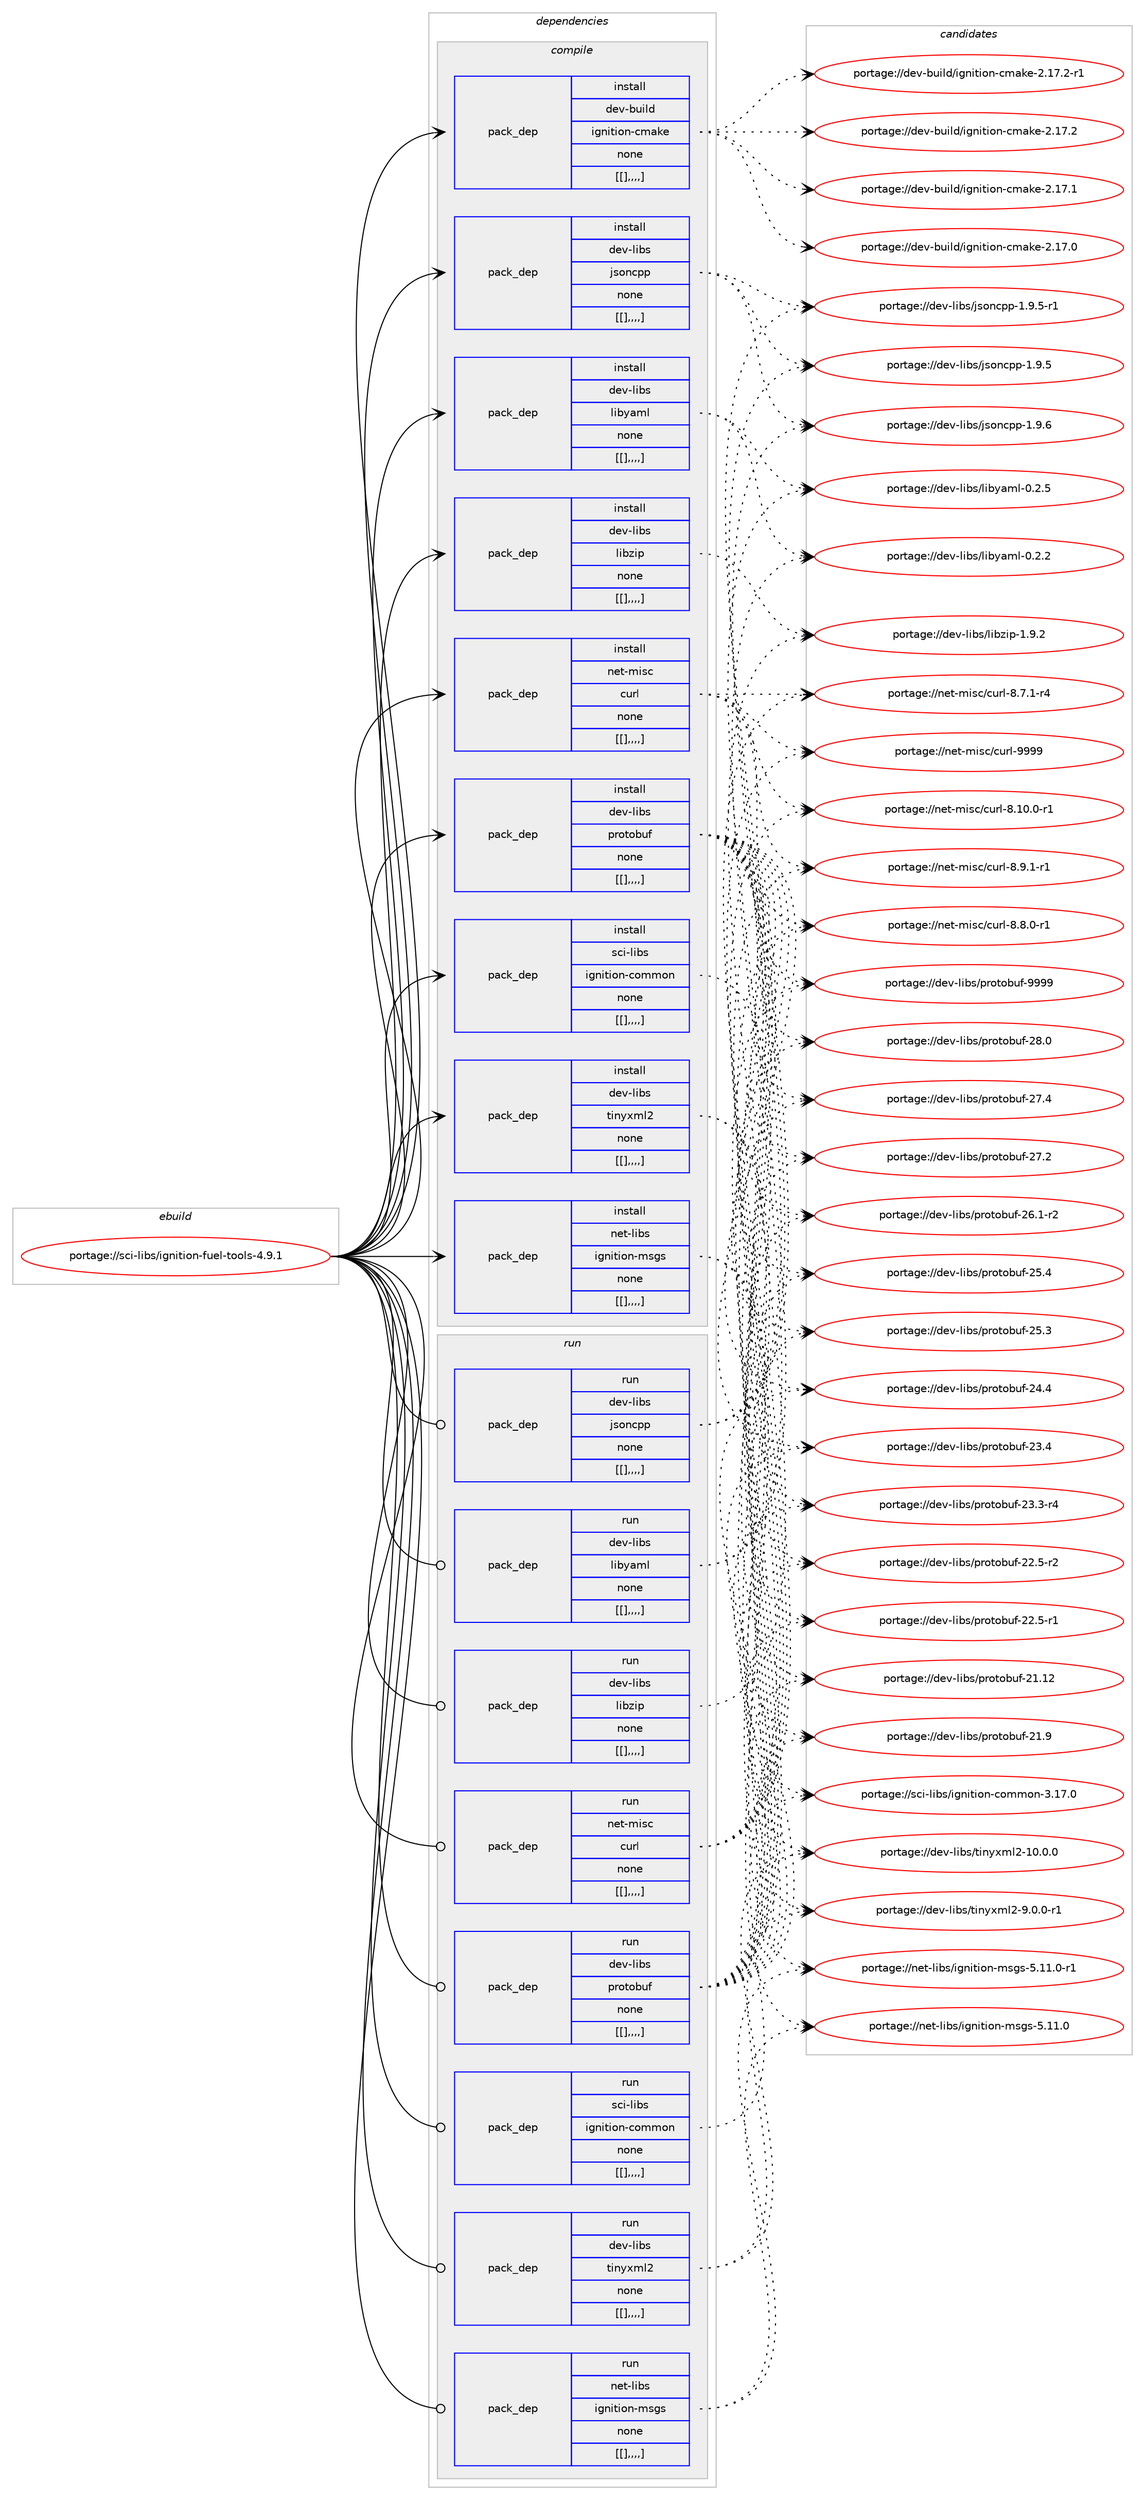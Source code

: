 digraph prolog {

# *************
# Graph options
# *************

newrank=true;
concentrate=true;
compound=true;
graph [rankdir=LR,fontname=Helvetica,fontsize=10,ranksep=1.5];#, ranksep=2.5, nodesep=0.2];
edge  [arrowhead=vee];
node  [fontname=Helvetica,fontsize=10];

# **********
# The ebuild
# **********

subgraph cluster_leftcol {
color=gray;
label=<<i>ebuild</i>>;
id [label="portage://sci-libs/ignition-fuel-tools-4.9.1", color=red, width=4, href="../sci-libs/ignition-fuel-tools-4.9.1.svg"];
}

# ****************
# The dependencies
# ****************

subgraph cluster_midcol {
color=gray;
label=<<i>dependencies</i>>;
subgraph cluster_compile {
fillcolor="#eeeeee";
style=filled;
label=<<i>compile</i>>;
subgraph pack305263 {
dependency418748 [label=<<TABLE BORDER="0" CELLBORDER="1" CELLSPACING="0" CELLPADDING="4" WIDTH="220"><TR><TD ROWSPAN="6" CELLPADDING="30">pack_dep</TD></TR><TR><TD WIDTH="110">install</TD></TR><TR><TD>dev-build</TD></TR><TR><TD>ignition-cmake</TD></TR><TR><TD>none</TD></TR><TR><TD>[[],,,,]</TD></TR></TABLE>>, shape=none, color=blue];
}
id:e -> dependency418748:w [weight=20,style="solid",arrowhead="vee"];
subgraph pack305264 {
dependency418749 [label=<<TABLE BORDER="0" CELLBORDER="1" CELLSPACING="0" CELLPADDING="4" WIDTH="220"><TR><TD ROWSPAN="6" CELLPADDING="30">pack_dep</TD></TR><TR><TD WIDTH="110">install</TD></TR><TR><TD>dev-libs</TD></TR><TR><TD>jsoncpp</TD></TR><TR><TD>none</TD></TR><TR><TD>[[],,,,]</TD></TR></TABLE>>, shape=none, color=blue];
}
id:e -> dependency418749:w [weight=20,style="solid",arrowhead="vee"];
subgraph pack305265 {
dependency418750 [label=<<TABLE BORDER="0" CELLBORDER="1" CELLSPACING="0" CELLPADDING="4" WIDTH="220"><TR><TD ROWSPAN="6" CELLPADDING="30">pack_dep</TD></TR><TR><TD WIDTH="110">install</TD></TR><TR><TD>dev-libs</TD></TR><TR><TD>libyaml</TD></TR><TR><TD>none</TD></TR><TR><TD>[[],,,,]</TD></TR></TABLE>>, shape=none, color=blue];
}
id:e -> dependency418750:w [weight=20,style="solid",arrowhead="vee"];
subgraph pack305266 {
dependency418751 [label=<<TABLE BORDER="0" CELLBORDER="1" CELLSPACING="0" CELLPADDING="4" WIDTH="220"><TR><TD ROWSPAN="6" CELLPADDING="30">pack_dep</TD></TR><TR><TD WIDTH="110">install</TD></TR><TR><TD>dev-libs</TD></TR><TR><TD>libzip</TD></TR><TR><TD>none</TD></TR><TR><TD>[[],,,,]</TD></TR></TABLE>>, shape=none, color=blue];
}
id:e -> dependency418751:w [weight=20,style="solid",arrowhead="vee"];
subgraph pack305267 {
dependency418752 [label=<<TABLE BORDER="0" CELLBORDER="1" CELLSPACING="0" CELLPADDING="4" WIDTH="220"><TR><TD ROWSPAN="6" CELLPADDING="30">pack_dep</TD></TR><TR><TD WIDTH="110">install</TD></TR><TR><TD>dev-libs</TD></TR><TR><TD>protobuf</TD></TR><TR><TD>none</TD></TR><TR><TD>[[],,,,]</TD></TR></TABLE>>, shape=none, color=blue];
}
id:e -> dependency418752:w [weight=20,style="solid",arrowhead="vee"];
subgraph pack305268 {
dependency418753 [label=<<TABLE BORDER="0" CELLBORDER="1" CELLSPACING="0" CELLPADDING="4" WIDTH="220"><TR><TD ROWSPAN="6" CELLPADDING="30">pack_dep</TD></TR><TR><TD WIDTH="110">install</TD></TR><TR><TD>dev-libs</TD></TR><TR><TD>tinyxml2</TD></TR><TR><TD>none</TD></TR><TR><TD>[[],,,,]</TD></TR></TABLE>>, shape=none, color=blue];
}
id:e -> dependency418753:w [weight=20,style="solid",arrowhead="vee"];
subgraph pack305269 {
dependency418754 [label=<<TABLE BORDER="0" CELLBORDER="1" CELLSPACING="0" CELLPADDING="4" WIDTH="220"><TR><TD ROWSPAN="6" CELLPADDING="30">pack_dep</TD></TR><TR><TD WIDTH="110">install</TD></TR><TR><TD>net-libs</TD></TR><TR><TD>ignition-msgs</TD></TR><TR><TD>none</TD></TR><TR><TD>[[],,,,]</TD></TR></TABLE>>, shape=none, color=blue];
}
id:e -> dependency418754:w [weight=20,style="solid",arrowhead="vee"];
subgraph pack305270 {
dependency418755 [label=<<TABLE BORDER="0" CELLBORDER="1" CELLSPACING="0" CELLPADDING="4" WIDTH="220"><TR><TD ROWSPAN="6" CELLPADDING="30">pack_dep</TD></TR><TR><TD WIDTH="110">install</TD></TR><TR><TD>net-misc</TD></TR><TR><TD>curl</TD></TR><TR><TD>none</TD></TR><TR><TD>[[],,,,]</TD></TR></TABLE>>, shape=none, color=blue];
}
id:e -> dependency418755:w [weight=20,style="solid",arrowhead="vee"];
subgraph pack305271 {
dependency418756 [label=<<TABLE BORDER="0" CELLBORDER="1" CELLSPACING="0" CELLPADDING="4" WIDTH="220"><TR><TD ROWSPAN="6" CELLPADDING="30">pack_dep</TD></TR><TR><TD WIDTH="110">install</TD></TR><TR><TD>sci-libs</TD></TR><TR><TD>ignition-common</TD></TR><TR><TD>none</TD></TR><TR><TD>[[],,,,]</TD></TR></TABLE>>, shape=none, color=blue];
}
id:e -> dependency418756:w [weight=20,style="solid",arrowhead="vee"];
}
subgraph cluster_compileandrun {
fillcolor="#eeeeee";
style=filled;
label=<<i>compile and run</i>>;
}
subgraph cluster_run {
fillcolor="#eeeeee";
style=filled;
label=<<i>run</i>>;
subgraph pack305272 {
dependency418757 [label=<<TABLE BORDER="0" CELLBORDER="1" CELLSPACING="0" CELLPADDING="4" WIDTH="220"><TR><TD ROWSPAN="6" CELLPADDING="30">pack_dep</TD></TR><TR><TD WIDTH="110">run</TD></TR><TR><TD>dev-libs</TD></TR><TR><TD>jsoncpp</TD></TR><TR><TD>none</TD></TR><TR><TD>[[],,,,]</TD></TR></TABLE>>, shape=none, color=blue];
}
id:e -> dependency418757:w [weight=20,style="solid",arrowhead="odot"];
subgraph pack305273 {
dependency418758 [label=<<TABLE BORDER="0" CELLBORDER="1" CELLSPACING="0" CELLPADDING="4" WIDTH="220"><TR><TD ROWSPAN="6" CELLPADDING="30">pack_dep</TD></TR><TR><TD WIDTH="110">run</TD></TR><TR><TD>dev-libs</TD></TR><TR><TD>libyaml</TD></TR><TR><TD>none</TD></TR><TR><TD>[[],,,,]</TD></TR></TABLE>>, shape=none, color=blue];
}
id:e -> dependency418758:w [weight=20,style="solid",arrowhead="odot"];
subgraph pack305274 {
dependency418759 [label=<<TABLE BORDER="0" CELLBORDER="1" CELLSPACING="0" CELLPADDING="4" WIDTH="220"><TR><TD ROWSPAN="6" CELLPADDING="30">pack_dep</TD></TR><TR><TD WIDTH="110">run</TD></TR><TR><TD>dev-libs</TD></TR><TR><TD>libzip</TD></TR><TR><TD>none</TD></TR><TR><TD>[[],,,,]</TD></TR></TABLE>>, shape=none, color=blue];
}
id:e -> dependency418759:w [weight=20,style="solid",arrowhead="odot"];
subgraph pack305275 {
dependency418760 [label=<<TABLE BORDER="0" CELLBORDER="1" CELLSPACING="0" CELLPADDING="4" WIDTH="220"><TR><TD ROWSPAN="6" CELLPADDING="30">pack_dep</TD></TR><TR><TD WIDTH="110">run</TD></TR><TR><TD>dev-libs</TD></TR><TR><TD>protobuf</TD></TR><TR><TD>none</TD></TR><TR><TD>[[],,,,]</TD></TR></TABLE>>, shape=none, color=blue];
}
id:e -> dependency418760:w [weight=20,style="solid",arrowhead="odot"];
subgraph pack305276 {
dependency418761 [label=<<TABLE BORDER="0" CELLBORDER="1" CELLSPACING="0" CELLPADDING="4" WIDTH="220"><TR><TD ROWSPAN="6" CELLPADDING="30">pack_dep</TD></TR><TR><TD WIDTH="110">run</TD></TR><TR><TD>dev-libs</TD></TR><TR><TD>tinyxml2</TD></TR><TR><TD>none</TD></TR><TR><TD>[[],,,,]</TD></TR></TABLE>>, shape=none, color=blue];
}
id:e -> dependency418761:w [weight=20,style="solid",arrowhead="odot"];
subgraph pack305277 {
dependency418762 [label=<<TABLE BORDER="0" CELLBORDER="1" CELLSPACING="0" CELLPADDING="4" WIDTH="220"><TR><TD ROWSPAN="6" CELLPADDING="30">pack_dep</TD></TR><TR><TD WIDTH="110">run</TD></TR><TR><TD>net-libs</TD></TR><TR><TD>ignition-msgs</TD></TR><TR><TD>none</TD></TR><TR><TD>[[],,,,]</TD></TR></TABLE>>, shape=none, color=blue];
}
id:e -> dependency418762:w [weight=20,style="solid",arrowhead="odot"];
subgraph pack305278 {
dependency418763 [label=<<TABLE BORDER="0" CELLBORDER="1" CELLSPACING="0" CELLPADDING="4" WIDTH="220"><TR><TD ROWSPAN="6" CELLPADDING="30">pack_dep</TD></TR><TR><TD WIDTH="110">run</TD></TR><TR><TD>net-misc</TD></TR><TR><TD>curl</TD></TR><TR><TD>none</TD></TR><TR><TD>[[],,,,]</TD></TR></TABLE>>, shape=none, color=blue];
}
id:e -> dependency418763:w [weight=20,style="solid",arrowhead="odot"];
subgraph pack305279 {
dependency418764 [label=<<TABLE BORDER="0" CELLBORDER="1" CELLSPACING="0" CELLPADDING="4" WIDTH="220"><TR><TD ROWSPAN="6" CELLPADDING="30">pack_dep</TD></TR><TR><TD WIDTH="110">run</TD></TR><TR><TD>sci-libs</TD></TR><TR><TD>ignition-common</TD></TR><TR><TD>none</TD></TR><TR><TD>[[],,,,]</TD></TR></TABLE>>, shape=none, color=blue];
}
id:e -> dependency418764:w [weight=20,style="solid",arrowhead="odot"];
}
}

# **************
# The candidates
# **************

subgraph cluster_choices {
rank=same;
color=gray;
label=<<i>candidates</i>>;

subgraph choice305263 {
color=black;
nodesep=1;
choice100101118459811710510810047105103110105116105111110459910997107101455046495546504511449 [label="portage://dev-build/ignition-cmake-2.17.2-r1", color=red, width=4,href="../dev-build/ignition-cmake-2.17.2-r1.svg"];
choice10010111845981171051081004710510311010511610511111045991099710710145504649554650 [label="portage://dev-build/ignition-cmake-2.17.2", color=red, width=4,href="../dev-build/ignition-cmake-2.17.2.svg"];
choice10010111845981171051081004710510311010511610511111045991099710710145504649554649 [label="portage://dev-build/ignition-cmake-2.17.1", color=red, width=4,href="../dev-build/ignition-cmake-2.17.1.svg"];
choice10010111845981171051081004710510311010511610511111045991099710710145504649554648 [label="portage://dev-build/ignition-cmake-2.17.0", color=red, width=4,href="../dev-build/ignition-cmake-2.17.0.svg"];
dependency418748:e -> choice100101118459811710510810047105103110105116105111110459910997107101455046495546504511449:w [style=dotted,weight="100"];
dependency418748:e -> choice10010111845981171051081004710510311010511610511111045991099710710145504649554650:w [style=dotted,weight="100"];
dependency418748:e -> choice10010111845981171051081004710510311010511610511111045991099710710145504649554649:w [style=dotted,weight="100"];
dependency418748:e -> choice10010111845981171051081004710510311010511610511111045991099710710145504649554648:w [style=dotted,weight="100"];
}
subgraph choice305264 {
color=black;
nodesep=1;
choice10010111845108105981154710611511111099112112454946574654 [label="portage://dev-libs/jsoncpp-1.9.6", color=red, width=4,href="../dev-libs/jsoncpp-1.9.6.svg"];
choice100101118451081059811547106115111110991121124549465746534511449 [label="portage://dev-libs/jsoncpp-1.9.5-r1", color=red, width=4,href="../dev-libs/jsoncpp-1.9.5-r1.svg"];
choice10010111845108105981154710611511111099112112454946574653 [label="portage://dev-libs/jsoncpp-1.9.5", color=red, width=4,href="../dev-libs/jsoncpp-1.9.5.svg"];
dependency418749:e -> choice10010111845108105981154710611511111099112112454946574654:w [style=dotted,weight="100"];
dependency418749:e -> choice100101118451081059811547106115111110991121124549465746534511449:w [style=dotted,weight="100"];
dependency418749:e -> choice10010111845108105981154710611511111099112112454946574653:w [style=dotted,weight="100"];
}
subgraph choice305265 {
color=black;
nodesep=1;
choice1001011184510810598115471081059812197109108454846504653 [label="portage://dev-libs/libyaml-0.2.5", color=red, width=4,href="../dev-libs/libyaml-0.2.5.svg"];
choice1001011184510810598115471081059812197109108454846504650 [label="portage://dev-libs/libyaml-0.2.2", color=red, width=4,href="../dev-libs/libyaml-0.2.2.svg"];
dependency418750:e -> choice1001011184510810598115471081059812197109108454846504653:w [style=dotted,weight="100"];
dependency418750:e -> choice1001011184510810598115471081059812197109108454846504650:w [style=dotted,weight="100"];
}
subgraph choice305266 {
color=black;
nodesep=1;
choice10010111845108105981154710810598122105112454946574650 [label="portage://dev-libs/libzip-1.9.2", color=red, width=4,href="../dev-libs/libzip-1.9.2.svg"];
dependency418751:e -> choice10010111845108105981154710810598122105112454946574650:w [style=dotted,weight="100"];
}
subgraph choice305267 {
color=black;
nodesep=1;
choice100101118451081059811547112114111116111981171024557575757 [label="portage://dev-libs/protobuf-9999", color=red, width=4,href="../dev-libs/protobuf-9999.svg"];
choice100101118451081059811547112114111116111981171024550564648 [label="portage://dev-libs/protobuf-28.0", color=red, width=4,href="../dev-libs/protobuf-28.0.svg"];
choice100101118451081059811547112114111116111981171024550554652 [label="portage://dev-libs/protobuf-27.4", color=red, width=4,href="../dev-libs/protobuf-27.4.svg"];
choice100101118451081059811547112114111116111981171024550554650 [label="portage://dev-libs/protobuf-27.2", color=red, width=4,href="../dev-libs/protobuf-27.2.svg"];
choice1001011184510810598115471121141111161119811710245505446494511450 [label="portage://dev-libs/protobuf-26.1-r2", color=red, width=4,href="../dev-libs/protobuf-26.1-r2.svg"];
choice100101118451081059811547112114111116111981171024550534652 [label="portage://dev-libs/protobuf-25.4", color=red, width=4,href="../dev-libs/protobuf-25.4.svg"];
choice100101118451081059811547112114111116111981171024550534651 [label="portage://dev-libs/protobuf-25.3", color=red, width=4,href="../dev-libs/protobuf-25.3.svg"];
choice100101118451081059811547112114111116111981171024550524652 [label="portage://dev-libs/protobuf-24.4", color=red, width=4,href="../dev-libs/protobuf-24.4.svg"];
choice100101118451081059811547112114111116111981171024550514652 [label="portage://dev-libs/protobuf-23.4", color=red, width=4,href="../dev-libs/protobuf-23.4.svg"];
choice1001011184510810598115471121141111161119811710245505146514511452 [label="portage://dev-libs/protobuf-23.3-r4", color=red, width=4,href="../dev-libs/protobuf-23.3-r4.svg"];
choice1001011184510810598115471121141111161119811710245505046534511450 [label="portage://dev-libs/protobuf-22.5-r2", color=red, width=4,href="../dev-libs/protobuf-22.5-r2.svg"];
choice1001011184510810598115471121141111161119811710245505046534511449 [label="portage://dev-libs/protobuf-22.5-r1", color=red, width=4,href="../dev-libs/protobuf-22.5-r1.svg"];
choice10010111845108105981154711211411111611198117102455049464950 [label="portage://dev-libs/protobuf-21.12", color=red, width=4,href="../dev-libs/protobuf-21.12.svg"];
choice100101118451081059811547112114111116111981171024550494657 [label="portage://dev-libs/protobuf-21.9", color=red, width=4,href="../dev-libs/protobuf-21.9.svg"];
dependency418752:e -> choice100101118451081059811547112114111116111981171024557575757:w [style=dotted,weight="100"];
dependency418752:e -> choice100101118451081059811547112114111116111981171024550564648:w [style=dotted,weight="100"];
dependency418752:e -> choice100101118451081059811547112114111116111981171024550554652:w [style=dotted,weight="100"];
dependency418752:e -> choice100101118451081059811547112114111116111981171024550554650:w [style=dotted,weight="100"];
dependency418752:e -> choice1001011184510810598115471121141111161119811710245505446494511450:w [style=dotted,weight="100"];
dependency418752:e -> choice100101118451081059811547112114111116111981171024550534652:w [style=dotted,weight="100"];
dependency418752:e -> choice100101118451081059811547112114111116111981171024550534651:w [style=dotted,weight="100"];
dependency418752:e -> choice100101118451081059811547112114111116111981171024550524652:w [style=dotted,weight="100"];
dependency418752:e -> choice100101118451081059811547112114111116111981171024550514652:w [style=dotted,weight="100"];
dependency418752:e -> choice1001011184510810598115471121141111161119811710245505146514511452:w [style=dotted,weight="100"];
dependency418752:e -> choice1001011184510810598115471121141111161119811710245505046534511450:w [style=dotted,weight="100"];
dependency418752:e -> choice1001011184510810598115471121141111161119811710245505046534511449:w [style=dotted,weight="100"];
dependency418752:e -> choice10010111845108105981154711211411111611198117102455049464950:w [style=dotted,weight="100"];
dependency418752:e -> choice100101118451081059811547112114111116111981171024550494657:w [style=dotted,weight="100"];
}
subgraph choice305268 {
color=black;
nodesep=1;
choice1001011184510810598115471161051101211201091085045494846484648 [label="portage://dev-libs/tinyxml2-10.0.0", color=red, width=4,href="../dev-libs/tinyxml2-10.0.0.svg"];
choice100101118451081059811547116105110121120109108504557464846484511449 [label="portage://dev-libs/tinyxml2-9.0.0-r1", color=red, width=4,href="../dev-libs/tinyxml2-9.0.0-r1.svg"];
dependency418753:e -> choice1001011184510810598115471161051101211201091085045494846484648:w [style=dotted,weight="100"];
dependency418753:e -> choice100101118451081059811547116105110121120109108504557464846484511449:w [style=dotted,weight="100"];
}
subgraph choice305269 {
color=black;
nodesep=1;
choice11010111645108105981154710510311010511610511111045109115103115455346494946484511449 [label="portage://net-libs/ignition-msgs-5.11.0-r1", color=red, width=4,href="../net-libs/ignition-msgs-5.11.0-r1.svg"];
choice1101011164510810598115471051031101051161051111104510911510311545534649494648 [label="portage://net-libs/ignition-msgs-5.11.0", color=red, width=4,href="../net-libs/ignition-msgs-5.11.0.svg"];
dependency418754:e -> choice11010111645108105981154710510311010511610511111045109115103115455346494946484511449:w [style=dotted,weight="100"];
dependency418754:e -> choice1101011164510810598115471051031101051161051111104510911510311545534649494648:w [style=dotted,weight="100"];
}
subgraph choice305270 {
color=black;
nodesep=1;
choice110101116451091051159947991171141084557575757 [label="portage://net-misc/curl-9999", color=red, width=4,href="../net-misc/curl-9999.svg"];
choice11010111645109105115994799117114108455646494846484511449 [label="portage://net-misc/curl-8.10.0-r1", color=red, width=4,href="../net-misc/curl-8.10.0-r1.svg"];
choice110101116451091051159947991171141084556465746494511449 [label="portage://net-misc/curl-8.9.1-r1", color=red, width=4,href="../net-misc/curl-8.9.1-r1.svg"];
choice110101116451091051159947991171141084556465646484511449 [label="portage://net-misc/curl-8.8.0-r1", color=red, width=4,href="../net-misc/curl-8.8.0-r1.svg"];
choice110101116451091051159947991171141084556465546494511452 [label="portage://net-misc/curl-8.7.1-r4", color=red, width=4,href="../net-misc/curl-8.7.1-r4.svg"];
dependency418755:e -> choice110101116451091051159947991171141084557575757:w [style=dotted,weight="100"];
dependency418755:e -> choice11010111645109105115994799117114108455646494846484511449:w [style=dotted,weight="100"];
dependency418755:e -> choice110101116451091051159947991171141084556465746494511449:w [style=dotted,weight="100"];
dependency418755:e -> choice110101116451091051159947991171141084556465646484511449:w [style=dotted,weight="100"];
dependency418755:e -> choice110101116451091051159947991171141084556465546494511452:w [style=dotted,weight="100"];
}
subgraph choice305271 {
color=black;
nodesep=1;
choice11599105451081059811547105103110105116105111110459911110910911111045514649554648 [label="portage://sci-libs/ignition-common-3.17.0", color=red, width=4,href="../sci-libs/ignition-common-3.17.0.svg"];
dependency418756:e -> choice11599105451081059811547105103110105116105111110459911110910911111045514649554648:w [style=dotted,weight="100"];
}
subgraph choice305272 {
color=black;
nodesep=1;
choice10010111845108105981154710611511111099112112454946574654 [label="portage://dev-libs/jsoncpp-1.9.6", color=red, width=4,href="../dev-libs/jsoncpp-1.9.6.svg"];
choice100101118451081059811547106115111110991121124549465746534511449 [label="portage://dev-libs/jsoncpp-1.9.5-r1", color=red, width=4,href="../dev-libs/jsoncpp-1.9.5-r1.svg"];
choice10010111845108105981154710611511111099112112454946574653 [label="portage://dev-libs/jsoncpp-1.9.5", color=red, width=4,href="../dev-libs/jsoncpp-1.9.5.svg"];
dependency418757:e -> choice10010111845108105981154710611511111099112112454946574654:w [style=dotted,weight="100"];
dependency418757:e -> choice100101118451081059811547106115111110991121124549465746534511449:w [style=dotted,weight="100"];
dependency418757:e -> choice10010111845108105981154710611511111099112112454946574653:w [style=dotted,weight="100"];
}
subgraph choice305273 {
color=black;
nodesep=1;
choice1001011184510810598115471081059812197109108454846504653 [label="portage://dev-libs/libyaml-0.2.5", color=red, width=4,href="../dev-libs/libyaml-0.2.5.svg"];
choice1001011184510810598115471081059812197109108454846504650 [label="portage://dev-libs/libyaml-0.2.2", color=red, width=4,href="../dev-libs/libyaml-0.2.2.svg"];
dependency418758:e -> choice1001011184510810598115471081059812197109108454846504653:w [style=dotted,weight="100"];
dependency418758:e -> choice1001011184510810598115471081059812197109108454846504650:w [style=dotted,weight="100"];
}
subgraph choice305274 {
color=black;
nodesep=1;
choice10010111845108105981154710810598122105112454946574650 [label="portage://dev-libs/libzip-1.9.2", color=red, width=4,href="../dev-libs/libzip-1.9.2.svg"];
dependency418759:e -> choice10010111845108105981154710810598122105112454946574650:w [style=dotted,weight="100"];
}
subgraph choice305275 {
color=black;
nodesep=1;
choice100101118451081059811547112114111116111981171024557575757 [label="portage://dev-libs/protobuf-9999", color=red, width=4,href="../dev-libs/protobuf-9999.svg"];
choice100101118451081059811547112114111116111981171024550564648 [label="portage://dev-libs/protobuf-28.0", color=red, width=4,href="../dev-libs/protobuf-28.0.svg"];
choice100101118451081059811547112114111116111981171024550554652 [label="portage://dev-libs/protobuf-27.4", color=red, width=4,href="../dev-libs/protobuf-27.4.svg"];
choice100101118451081059811547112114111116111981171024550554650 [label="portage://dev-libs/protobuf-27.2", color=red, width=4,href="../dev-libs/protobuf-27.2.svg"];
choice1001011184510810598115471121141111161119811710245505446494511450 [label="portage://dev-libs/protobuf-26.1-r2", color=red, width=4,href="../dev-libs/protobuf-26.1-r2.svg"];
choice100101118451081059811547112114111116111981171024550534652 [label="portage://dev-libs/protobuf-25.4", color=red, width=4,href="../dev-libs/protobuf-25.4.svg"];
choice100101118451081059811547112114111116111981171024550534651 [label="portage://dev-libs/protobuf-25.3", color=red, width=4,href="../dev-libs/protobuf-25.3.svg"];
choice100101118451081059811547112114111116111981171024550524652 [label="portage://dev-libs/protobuf-24.4", color=red, width=4,href="../dev-libs/protobuf-24.4.svg"];
choice100101118451081059811547112114111116111981171024550514652 [label="portage://dev-libs/protobuf-23.4", color=red, width=4,href="../dev-libs/protobuf-23.4.svg"];
choice1001011184510810598115471121141111161119811710245505146514511452 [label="portage://dev-libs/protobuf-23.3-r4", color=red, width=4,href="../dev-libs/protobuf-23.3-r4.svg"];
choice1001011184510810598115471121141111161119811710245505046534511450 [label="portage://dev-libs/protobuf-22.5-r2", color=red, width=4,href="../dev-libs/protobuf-22.5-r2.svg"];
choice1001011184510810598115471121141111161119811710245505046534511449 [label="portage://dev-libs/protobuf-22.5-r1", color=red, width=4,href="../dev-libs/protobuf-22.5-r1.svg"];
choice10010111845108105981154711211411111611198117102455049464950 [label="portage://dev-libs/protobuf-21.12", color=red, width=4,href="../dev-libs/protobuf-21.12.svg"];
choice100101118451081059811547112114111116111981171024550494657 [label="portage://dev-libs/protobuf-21.9", color=red, width=4,href="../dev-libs/protobuf-21.9.svg"];
dependency418760:e -> choice100101118451081059811547112114111116111981171024557575757:w [style=dotted,weight="100"];
dependency418760:e -> choice100101118451081059811547112114111116111981171024550564648:w [style=dotted,weight="100"];
dependency418760:e -> choice100101118451081059811547112114111116111981171024550554652:w [style=dotted,weight="100"];
dependency418760:e -> choice100101118451081059811547112114111116111981171024550554650:w [style=dotted,weight="100"];
dependency418760:e -> choice1001011184510810598115471121141111161119811710245505446494511450:w [style=dotted,weight="100"];
dependency418760:e -> choice100101118451081059811547112114111116111981171024550534652:w [style=dotted,weight="100"];
dependency418760:e -> choice100101118451081059811547112114111116111981171024550534651:w [style=dotted,weight="100"];
dependency418760:e -> choice100101118451081059811547112114111116111981171024550524652:w [style=dotted,weight="100"];
dependency418760:e -> choice100101118451081059811547112114111116111981171024550514652:w [style=dotted,weight="100"];
dependency418760:e -> choice1001011184510810598115471121141111161119811710245505146514511452:w [style=dotted,weight="100"];
dependency418760:e -> choice1001011184510810598115471121141111161119811710245505046534511450:w [style=dotted,weight="100"];
dependency418760:e -> choice1001011184510810598115471121141111161119811710245505046534511449:w [style=dotted,weight="100"];
dependency418760:e -> choice10010111845108105981154711211411111611198117102455049464950:w [style=dotted,weight="100"];
dependency418760:e -> choice100101118451081059811547112114111116111981171024550494657:w [style=dotted,weight="100"];
}
subgraph choice305276 {
color=black;
nodesep=1;
choice1001011184510810598115471161051101211201091085045494846484648 [label="portage://dev-libs/tinyxml2-10.0.0", color=red, width=4,href="../dev-libs/tinyxml2-10.0.0.svg"];
choice100101118451081059811547116105110121120109108504557464846484511449 [label="portage://dev-libs/tinyxml2-9.0.0-r1", color=red, width=4,href="../dev-libs/tinyxml2-9.0.0-r1.svg"];
dependency418761:e -> choice1001011184510810598115471161051101211201091085045494846484648:w [style=dotted,weight="100"];
dependency418761:e -> choice100101118451081059811547116105110121120109108504557464846484511449:w [style=dotted,weight="100"];
}
subgraph choice305277 {
color=black;
nodesep=1;
choice11010111645108105981154710510311010511610511111045109115103115455346494946484511449 [label="portage://net-libs/ignition-msgs-5.11.0-r1", color=red, width=4,href="../net-libs/ignition-msgs-5.11.0-r1.svg"];
choice1101011164510810598115471051031101051161051111104510911510311545534649494648 [label="portage://net-libs/ignition-msgs-5.11.0", color=red, width=4,href="../net-libs/ignition-msgs-5.11.0.svg"];
dependency418762:e -> choice11010111645108105981154710510311010511610511111045109115103115455346494946484511449:w [style=dotted,weight="100"];
dependency418762:e -> choice1101011164510810598115471051031101051161051111104510911510311545534649494648:w [style=dotted,weight="100"];
}
subgraph choice305278 {
color=black;
nodesep=1;
choice110101116451091051159947991171141084557575757 [label="portage://net-misc/curl-9999", color=red, width=4,href="../net-misc/curl-9999.svg"];
choice11010111645109105115994799117114108455646494846484511449 [label="portage://net-misc/curl-8.10.0-r1", color=red, width=4,href="../net-misc/curl-8.10.0-r1.svg"];
choice110101116451091051159947991171141084556465746494511449 [label="portage://net-misc/curl-8.9.1-r1", color=red, width=4,href="../net-misc/curl-8.9.1-r1.svg"];
choice110101116451091051159947991171141084556465646484511449 [label="portage://net-misc/curl-8.8.0-r1", color=red, width=4,href="../net-misc/curl-8.8.0-r1.svg"];
choice110101116451091051159947991171141084556465546494511452 [label="portage://net-misc/curl-8.7.1-r4", color=red, width=4,href="../net-misc/curl-8.7.1-r4.svg"];
dependency418763:e -> choice110101116451091051159947991171141084557575757:w [style=dotted,weight="100"];
dependency418763:e -> choice11010111645109105115994799117114108455646494846484511449:w [style=dotted,weight="100"];
dependency418763:e -> choice110101116451091051159947991171141084556465746494511449:w [style=dotted,weight="100"];
dependency418763:e -> choice110101116451091051159947991171141084556465646484511449:w [style=dotted,weight="100"];
dependency418763:e -> choice110101116451091051159947991171141084556465546494511452:w [style=dotted,weight="100"];
}
subgraph choice305279 {
color=black;
nodesep=1;
choice11599105451081059811547105103110105116105111110459911110910911111045514649554648 [label="portage://sci-libs/ignition-common-3.17.0", color=red, width=4,href="../sci-libs/ignition-common-3.17.0.svg"];
dependency418764:e -> choice11599105451081059811547105103110105116105111110459911110910911111045514649554648:w [style=dotted,weight="100"];
}
}

}
